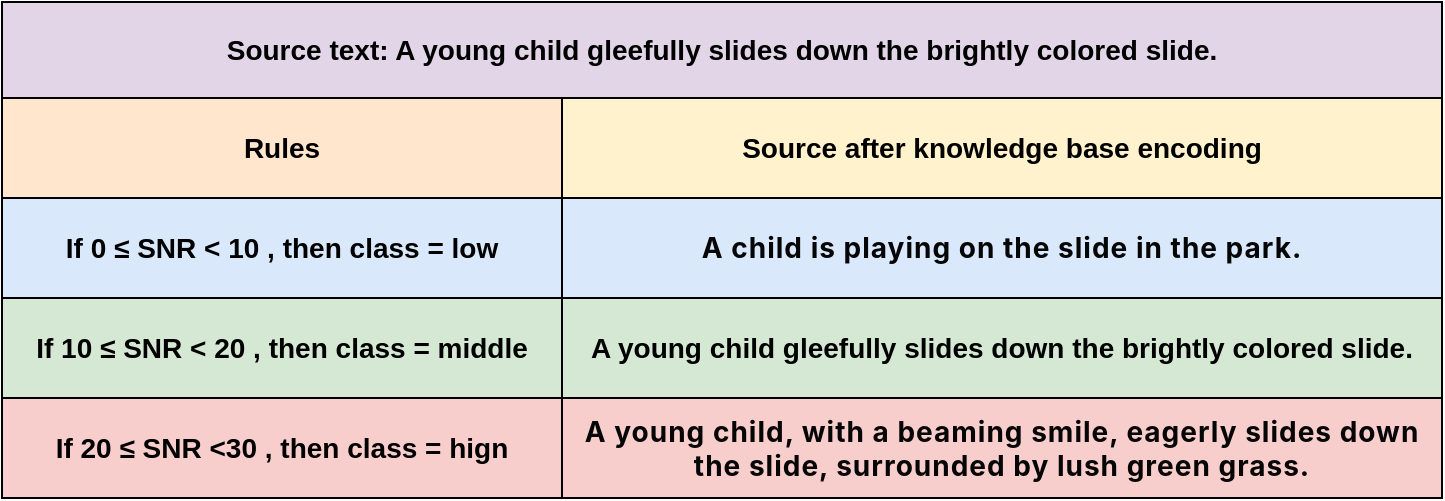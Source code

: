 <mxfile version="24.6.4" type="github">
  <diagram name="第 1 页" id="i78vZYNMH3eGaz_cFO28">
    <mxGraphModel dx="913" dy="-1195" grid="1" gridSize="10" guides="1" tooltips="1" connect="1" arrows="1" fold="1" page="1" pageScale="1" pageWidth="1169" pageHeight="827" math="0" shadow="0">
      <root>
        <mxCell id="0" />
        <mxCell id="1" parent="0" />
        <mxCell id="d0C482hEBYlxyHOYFQJg-1" value="&lt;span style=&quot;font-size: 14px; font-weight: 700; text-align: left;&quot;&gt;Source text: A young child gleefully slides down the brightly colored slide.&lt;/span&gt;" style="rounded=0;whiteSpace=wrap;html=1;fillColor=#e1d5e7;strokeColor=default;" parent="1" vertex="1">
          <mxGeometry x="200" y="1812" width="720" height="48" as="geometry" />
        </mxCell>
        <mxCell id="d0C482hEBYlxyHOYFQJg-2" value="&lt;b&gt;&lt;font style=&quot;font-size: 14px;&quot;&gt;If 0 ≤ SNR &amp;lt; 10 , then class = low&lt;/font&gt;&lt;/b&gt;" style="rounded=0;whiteSpace=wrap;html=1;fillColor=#dae8fc;strokeColor=default;" parent="1" vertex="1">
          <mxGeometry x="200" y="1910" width="280" height="50" as="geometry" />
        </mxCell>
        <mxCell id="d0C482hEBYlxyHOYFQJg-5" value="&lt;b&gt;&lt;font style=&quot;font-size: 14px;&quot;&gt;Source after knowledge base encoding&lt;/font&gt;&lt;/b&gt;" style="rounded=0;whiteSpace=wrap;html=1;fillColor=#fff2cc;strokeColor=default;" parent="1" vertex="1">
          <mxGeometry x="480" y="1860" width="440" height="50" as="geometry" />
        </mxCell>
        <mxCell id="d0C482hEBYlxyHOYFQJg-7" value="&lt;span style=&quot;white-space-collapse: preserve; color: rgb(6, 6, 7); font-family: -apple-system, blinkmacsystemfont, &amp;quot;Helvetica Neue&amp;quot;, helvetica, &amp;quot;segoe ui&amp;quot;, arial, roboto, &amp;quot;PingFang SC&amp;quot;, miui, &amp;quot;Hiragino Sans GB&amp;quot;, &amp;quot;Microsoft Yahei&amp;quot;, sans-serif; font-size: 14px; letter-spacing: 0.5px;&quot;&gt;&lt;b&gt;A child is playing on the slide &lt;/b&gt;&lt;/span&gt;&lt;b style=&quot;white-space-collapse: preserve; background-color: initial; color: rgb(6, 6, 7); font-family: -apple-system, blinkmacsystemfont, &amp;quot;Helvetica Neue&amp;quot;, helvetica, &amp;quot;segoe ui&amp;quot;, arial, roboto, &amp;quot;PingFang SC&amp;quot;, miui, &amp;quot;Hiragino Sans GB&amp;quot;, &amp;quot;Microsoft Yahei&amp;quot;, sans-serif; font-size: 14px; letter-spacing: 0.5px;&quot;&gt;in the park.&lt;/b&gt;" style="rounded=0;whiteSpace=wrap;html=1;fillColor=#dae8fc;strokeColor=default;" parent="1" vertex="1">
          <mxGeometry x="480" y="1910" width="440" height="50" as="geometry" />
        </mxCell>
        <mxCell id="d0C482hEBYlxyHOYFQJg-8" value="&lt;b style=&quot;white-space-collapse: preserve; color: rgb(6, 6, 7); font-family: -apple-system, blinkmacsystemfont, &amp;quot;Helvetica Neue&amp;quot;, helvetica, &amp;quot;segoe ui&amp;quot;, arial, roboto, &amp;quot;PingFang SC&amp;quot;, miui, &amp;quot;Hiragino Sans GB&amp;quot;, &amp;quot;Microsoft Yahei&amp;quot;, sans-serif; font-size: 14px; letter-spacing: 0.5px;&quot;&gt;A young child, with a beaming smile, eagerly slides down the slide, surrounded by lush green grass.&lt;/b&gt;" style="rounded=0;whiteSpace=wrap;html=1;fillColor=#f8cecc;strokeColor=default;" parent="1" vertex="1">
          <mxGeometry x="480" y="2010" width="440" height="50" as="geometry" />
        </mxCell>
        <mxCell id="d0C482hEBYlxyHOYFQJg-9" value="&lt;span style=&quot;font-size: 14px; font-weight: 700;&quot;&gt;A young child gleefully slides down the brightly colored slide.&lt;/span&gt;" style="rounded=0;whiteSpace=wrap;html=1;fillColor=#d5e8d4;strokeColor=default;" parent="1" vertex="1">
          <mxGeometry x="480" y="1960" width="440" height="50" as="geometry" />
        </mxCell>
        <mxCell id="DJXnYnMKUjLRa2AK-GMz-1" value="&lt;b&gt;&lt;font style=&quot;font-size: 14px;&quot;&gt;Rules&lt;/font&gt;&lt;/b&gt;" style="rounded=0;whiteSpace=wrap;html=1;fillColor=#ffe6cc;strokeColor=default;" vertex="1" parent="1">
          <mxGeometry x="200" y="1860" width="280" height="50" as="geometry" />
        </mxCell>
        <mxCell id="DJXnYnMKUjLRa2AK-GMz-2" value="&lt;b&gt;&lt;font style=&quot;font-size: 14px;&quot;&gt;If 10 ≤ SNR &amp;lt; 20 , then class = middle&lt;/font&gt;&lt;/b&gt;" style="rounded=0;whiteSpace=wrap;html=1;fillColor=#d5e8d4;strokeColor=default;" vertex="1" parent="1">
          <mxGeometry x="200" y="1960" width="280" height="50" as="geometry" />
        </mxCell>
        <mxCell id="DJXnYnMKUjLRa2AK-GMz-3" value="&lt;b&gt;&lt;font style=&quot;font-size: 14px;&quot;&gt;If 20 ≤ SNR &amp;lt;30 , then class = hign&lt;/font&gt;&lt;/b&gt;" style="rounded=0;whiteSpace=wrap;html=1;fillColor=#f8cecc;strokeColor=default;" vertex="1" parent="1">
          <mxGeometry x="200" y="2010" width="280" height="50" as="geometry" />
        </mxCell>
      </root>
    </mxGraphModel>
  </diagram>
</mxfile>
